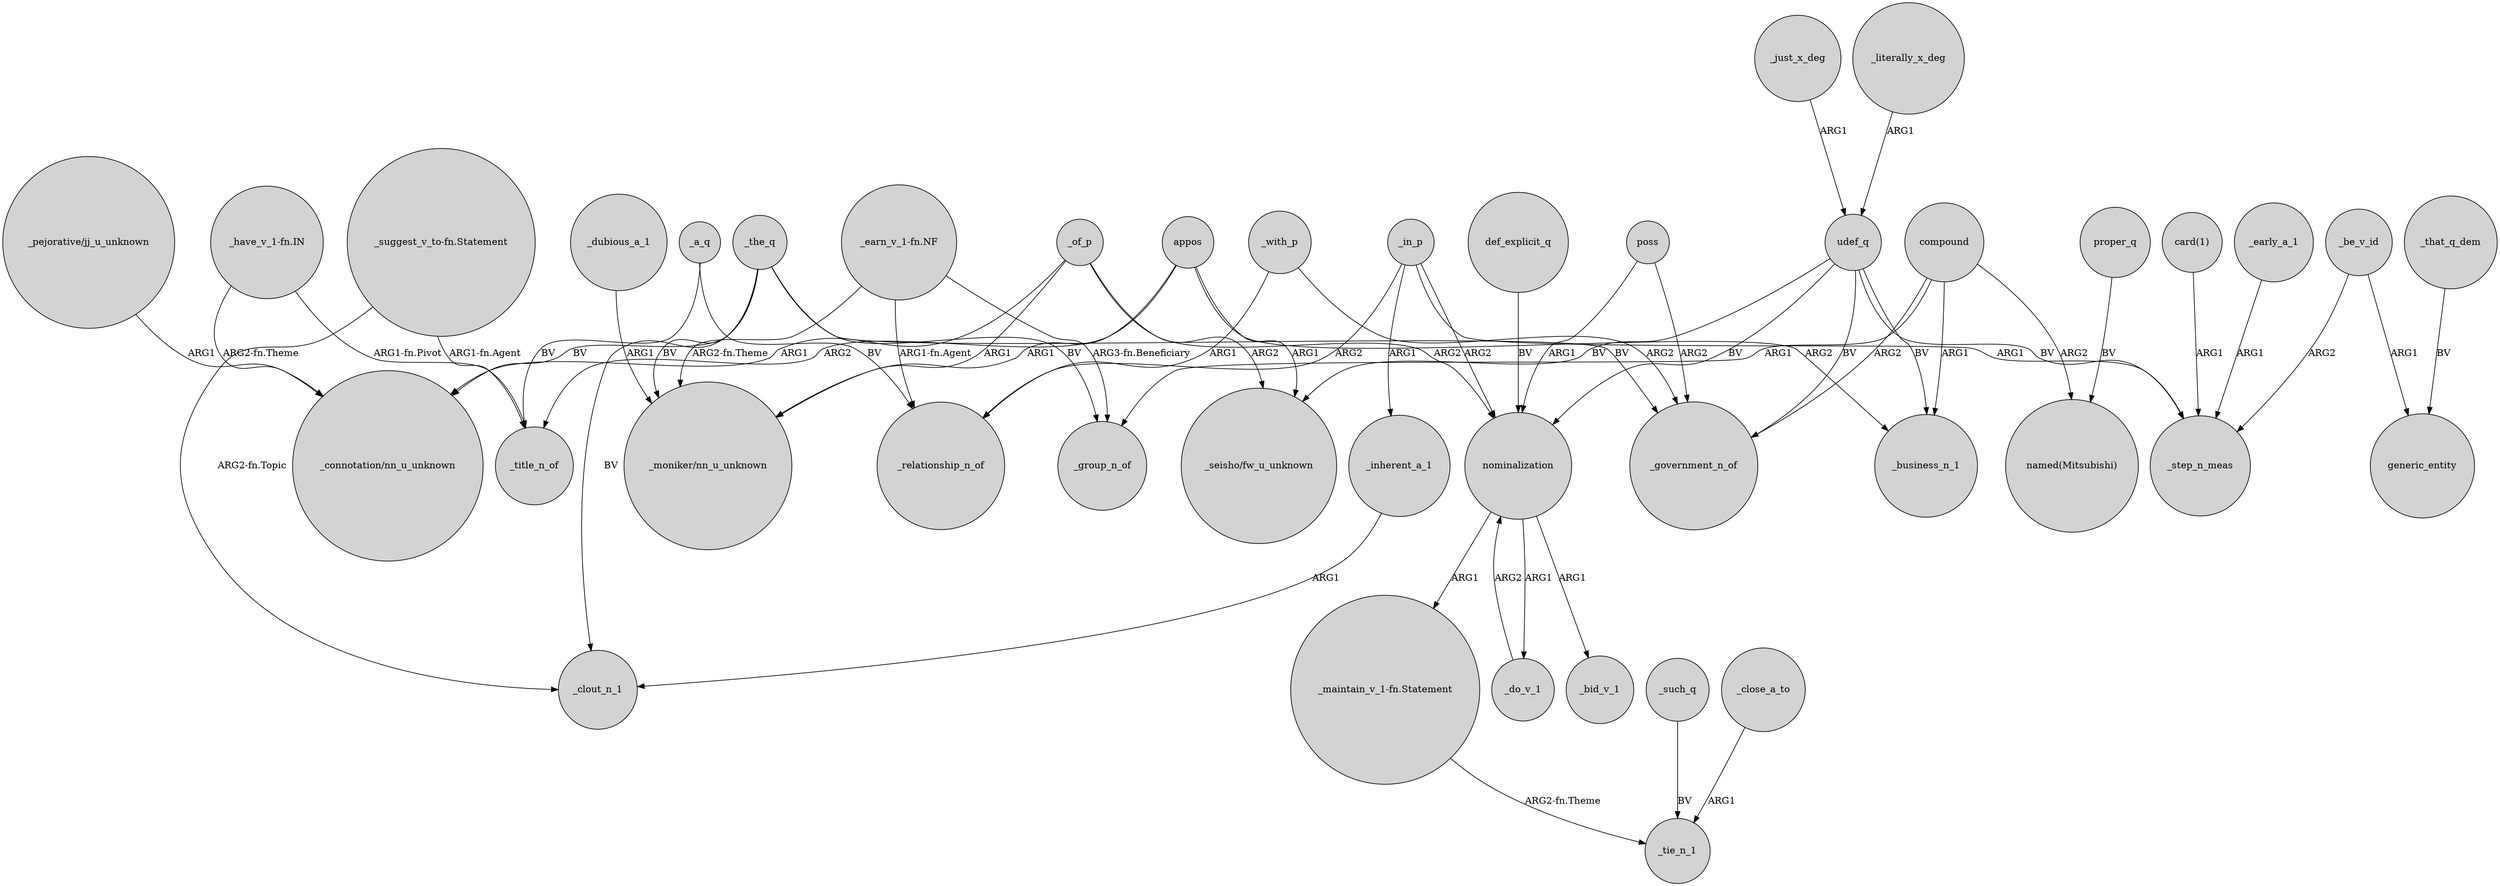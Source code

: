 digraph {
	node [shape=circle style=filled]
	_the_q -> _clout_n_1 [label=BV]
	_early_a_1 -> _step_n_meas [label=ARG1]
	_of_p -> "_moniker/nn_u_unknown" [label=ARG1]
	_just_x_deg -> udef_q [label=ARG1]
	_such_q -> _tie_n_1 [label=BV]
	_the_q -> "_connotation/nn_u_unknown" [label=BV]
	_close_a_to -> _tie_n_1 [label=ARG1]
	nominalization -> _bid_v_1 [label=ARG1]
	_of_p -> "_seisho/fw_u_unknown" [label=ARG2]
	"_suggest_v_to-fn.Statement" -> _clout_n_1 [label="ARG2-fn.Topic"]
	_that_q_dem -> generic_entity [label=BV]
	_in_p -> _relationship_n_of [label=ARG2]
	udef_q -> _government_n_of [label=BV]
	compound -> _government_n_of [label=ARG2]
	"_have_v_1-fn.IN" -> "_connotation/nn_u_unknown" [label="ARG2-fn.Theme"]
	nominalization -> _do_v_1 [label=ARG1]
	"_earn_v_1-fn.NF" -> "_moniker/nn_u_unknown" [label="ARG2-fn.Theme"]
	"_earn_v_1-fn.NF" -> _relationship_n_of [label="ARG1-fn.Agent"]
	_the_q -> "_moniker/nn_u_unknown" [label=BV]
	"_have_v_1-fn.IN" -> _title_n_of [label="ARG1-fn.Pivot"]
	udef_q -> _step_n_meas [label=BV]
	_be_v_id -> generic_entity [label=ARG1]
	_in_p -> _step_n_meas [label=ARG1]
	_the_q -> _group_n_of [label=BV]
	_inherent_a_1 -> _clout_n_1 [label=ARG1]
	poss -> nominalization [label=ARG1]
	_a_q -> _relationship_n_of [label=BV]
	"_earn_v_1-fn.NF" -> _group_n_of [label="ARG3-fn.Beneficiary"]
	_literally_x_deg -> udef_q [label=ARG1]
	appos -> "_moniker/nn_u_unknown" [label=ARG1]
	_be_v_id -> _step_n_meas [label=ARG2]
	_dubious_a_1 -> "_moniker/nn_u_unknown" [label=ARG1]
	"_suggest_v_to-fn.Statement" -> _title_n_of [label="ARG1-fn.Agent"]
	compound -> "named(Mitsubishi)" [label=ARG2]
	"card(1)" -> _step_n_meas [label=ARG1]
	"_maintain_v_1-fn.Statement" -> _tie_n_1 [label="ARG2-fn.Theme"]
	proper_q -> "named(Mitsubishi)" [label=BV]
	_with_p -> _relationship_n_of [label=ARG1]
	compound -> _business_n_1 [label=ARG1]
	_of_p -> nominalization [label=ARG2]
	nominalization -> "_maintain_v_1-fn.Statement" [label=ARG1]
	udef_q -> nominalization [label=BV]
	_do_v_1 -> nominalization [label=ARG2]
	appos -> _title_n_of [label=ARG2]
	_in_p -> _inherent_a_1 [label=ARG1]
	_the_q -> _government_n_of [label=BV]
	udef_q -> _business_n_1 [label=BV]
	_a_q -> _title_n_of [label=BV]
	def_explicit_q -> nominalization [label=BV]
	appos -> "_seisho/fw_u_unknown" [label=ARG1]
	appos -> _business_n_1 [label=ARG2]
	"_pejorative/jj_u_unknown" -> "_connotation/nn_u_unknown" [label=ARG1]
	_with_p -> _government_n_of [label=ARG2]
	_in_p -> nominalization [label=ARG2]
	poss -> _government_n_of [label=ARG2]
	compound -> _group_n_of [label=ARG1]
	_of_p -> "_connotation/nn_u_unknown" [label=ARG1]
	udef_q -> "_seisho/fw_u_unknown" [label=BV]
}
